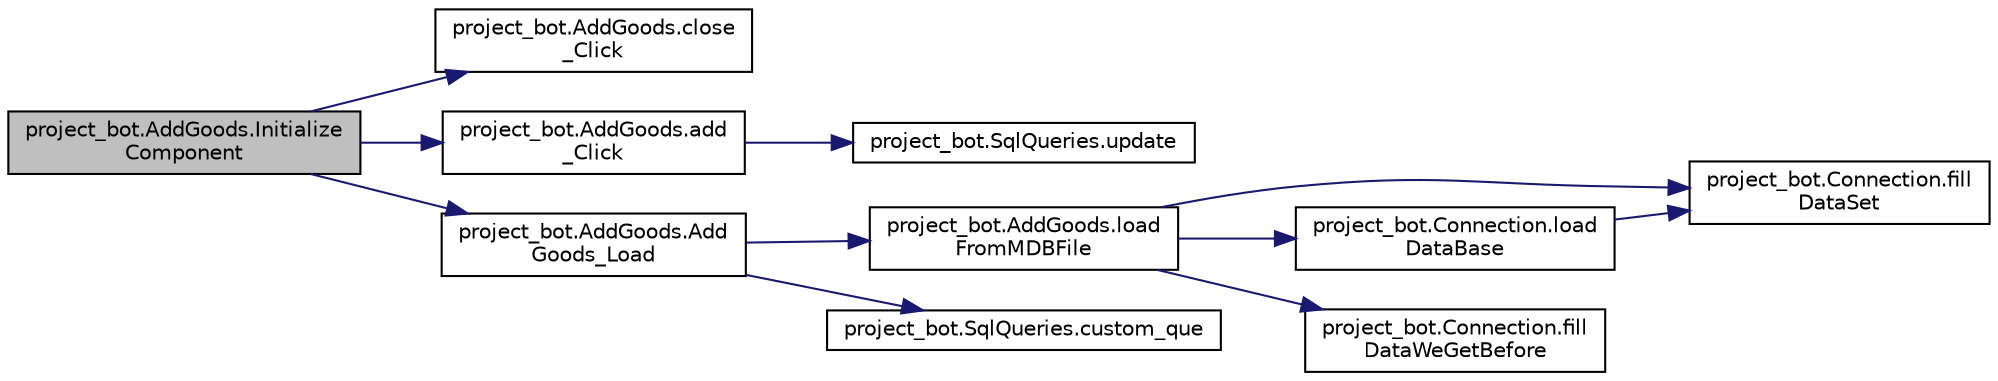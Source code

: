 digraph "project_bot.AddGoods.InitializeComponent"
{
  edge [fontname="Helvetica",fontsize="10",labelfontname="Helvetica",labelfontsize="10"];
  node [fontname="Helvetica",fontsize="10",shape=record];
  rankdir="LR";
  Node32 [label="project_bot.AddGoods.Initialize\lComponent",height=0.2,width=0.4,color="black", fillcolor="grey75", style="filled", fontcolor="black"];
  Node32 -> Node33 [color="midnightblue",fontsize="10",style="solid",fontname="Helvetica"];
  Node33 [label="project_bot.AddGoods.close\l_Click",height=0.2,width=0.4,color="black", fillcolor="white", style="filled",URL="$classproject__bot_1_1_add_goods.html#a6962bb982f14d2f74d0c59f7ba506331"];
  Node32 -> Node34 [color="midnightblue",fontsize="10",style="solid",fontname="Helvetica"];
  Node34 [label="project_bot.AddGoods.add\l_Click",height=0.2,width=0.4,color="black", fillcolor="white", style="filled",URL="$classproject__bot_1_1_add_goods.html#a69ef72ba53764c2968d6b264eab86d44"];
  Node34 -> Node35 [color="midnightblue",fontsize="10",style="solid",fontname="Helvetica"];
  Node35 [label="project_bot.SqlQueries.update",height=0.2,width=0.4,color="black", fillcolor="white", style="filled",URL="$classproject__bot_1_1_sql_queries.html#a1fddf4e1d2ecebfb016f1231925c59ff",tooltip="aktuakizacja danych w istniejacym wpisie "];
  Node32 -> Node36 [color="midnightblue",fontsize="10",style="solid",fontname="Helvetica"];
  Node36 [label="project_bot.AddGoods.Add\lGoods_Load",height=0.2,width=0.4,color="black", fillcolor="white", style="filled",URL="$classproject__bot_1_1_add_goods.html#acff8099e110541177e1c0c6999a1f011"];
  Node36 -> Node37 [color="midnightblue",fontsize="10",style="solid",fontname="Helvetica"];
  Node37 [label="project_bot.AddGoods.load\lFromMDBFile",height=0.2,width=0.4,color="black", fillcolor="white", style="filled",URL="$classproject__bot_1_1_add_goods.html#a8ab32e201e6fe3b27d5d5681a419c01f"];
  Node37 -> Node38 [color="midnightblue",fontsize="10",style="solid",fontname="Helvetica"];
  Node38 [label="project_bot.Connection.fill\lDataSet",height=0.2,width=0.4,color="black", fillcolor="white", style="filled",URL="$classproject__bot_1_1_connection.html#af68118c08e33fec46caeb1c4b904d588",tooltip="filling data set "];
  Node37 -> Node39 [color="midnightblue",fontsize="10",style="solid",fontname="Helvetica"];
  Node39 [label="project_bot.Connection.load\lDataBase",height=0.2,width=0.4,color="black", fillcolor="white", style="filled",URL="$classproject__bot_1_1_connection.html#a03f99178a79b05fef2f3a429a0a04df4",tooltip="filling data table "];
  Node39 -> Node38 [color="midnightblue",fontsize="10",style="solid",fontname="Helvetica"];
  Node37 -> Node40 [color="midnightblue",fontsize="10",style="solid",fontname="Helvetica"];
  Node40 [label="project_bot.Connection.fill\lDataWeGetBefore",height=0.2,width=0.4,color="black", fillcolor="white", style="filled",URL="$classproject__bot_1_1_connection.html#a67557fe025a012e4ab1ad9bb949cb9c0",tooltip="filling data apadter "];
  Node36 -> Node41 [color="midnightblue",fontsize="10",style="solid",fontname="Helvetica"];
  Node41 [label="project_bot.SqlQueries.custom_que",height=0.2,width=0.4,color="black", fillcolor="white", style="filled",URL="$classproject__bot_1_1_sql_queries.html#aa2262a95cf3b8460641b79663ad7509e",tooltip="metoday dla wprowadzania wlasnej kwerendy (recznie) "];
}
